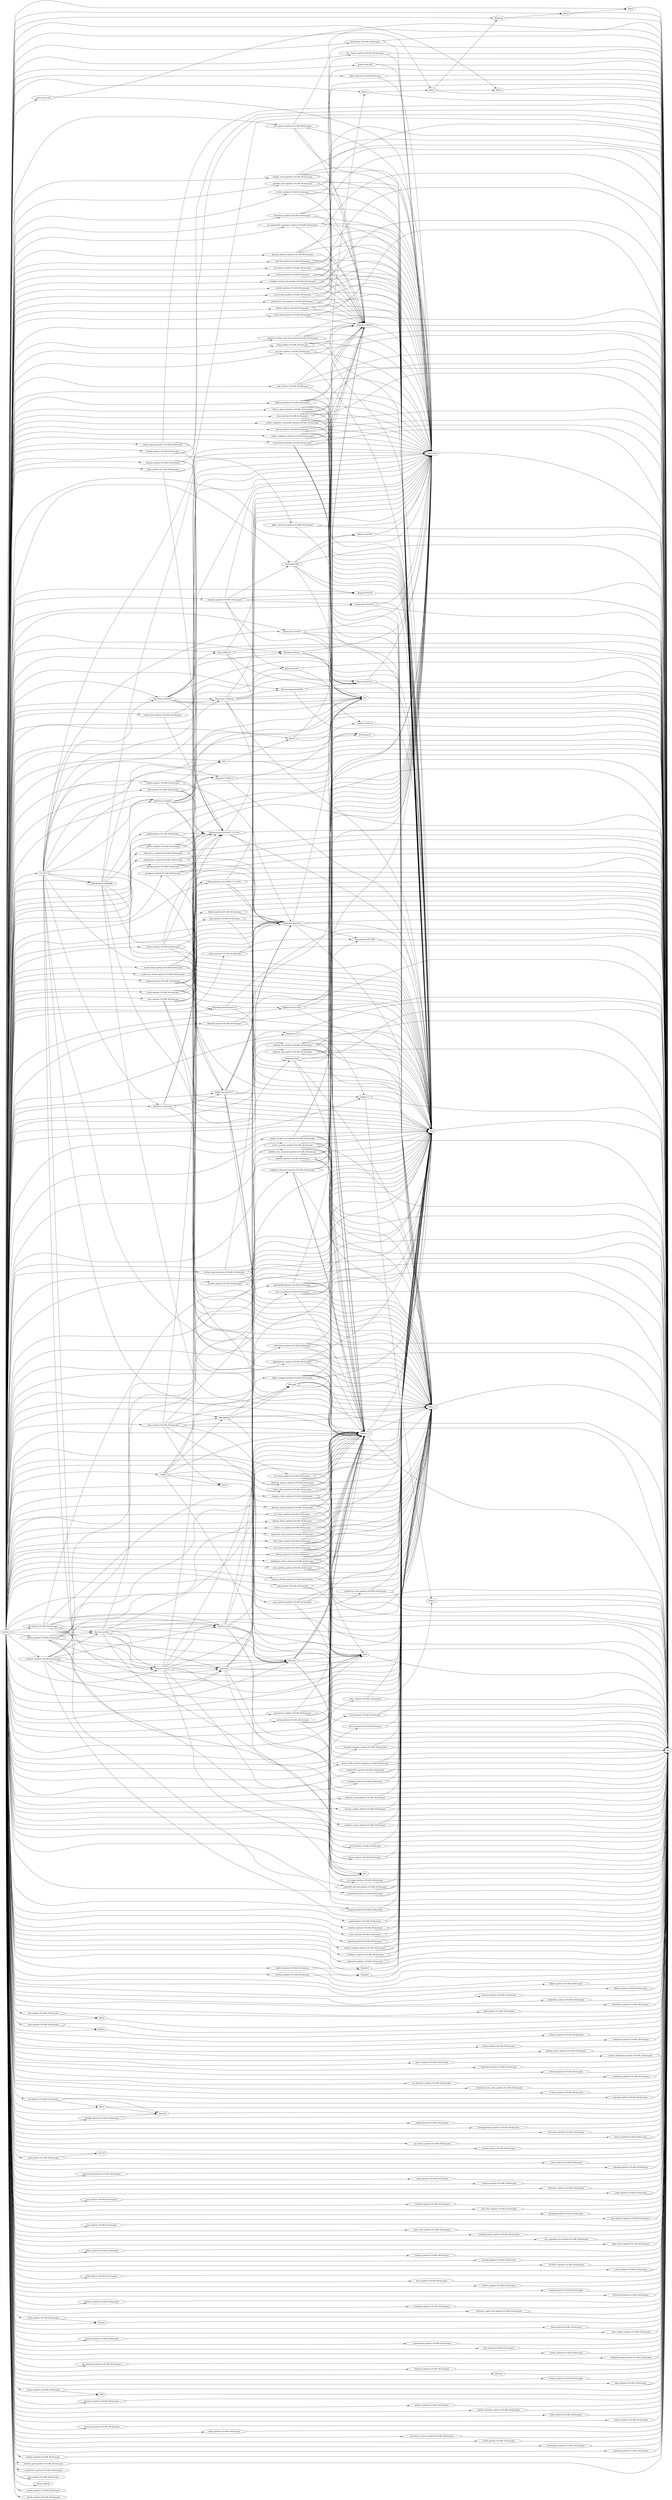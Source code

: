 digraph G {
  rankdir = LR;
"_psutil_posix.abi3" -> "libc"
"libXdmcp" -> "libbsd"
"_mupdf" -> "libpthread"
"python" -> "dtypes.cpython-310-x86_64-linux-gnu"
"_datasets_pair.cpython-310-x86_64-linux-gnu" -> "libgomp-a34b3233"
"lib.cpython-310-x86_64-linux-gnu" -> "libstdc++"
"_sgd_fast.cpython-310-x86_64-linux-gnu" -> "libgomp-a34b3233"
"libQt5Core-39545cc7" -> "libz"
"_bz2.cpython-310-x86_64-linux-gnu" -> "libc"
"_zeros.cpython-310-x86_64-linux-gnu" -> "libc"
"libarrow_python" -> "libgcc_s"
"_uarray.cpython-310-x86_64-linux-gnu" -> "libgcc_s"
"cython_special.cpython-310-x86_64-linux-gnu" -> "libc"
"libGL" -> "libc"
"python" -> "cython_special.cpython-310-x86_64-linux-gnu"
"libQt5Widgets-e69d94fb" -> "libgcc_s"
"python" -> "rcont.cpython-310-x86_64-linux-gnu"
"python" -> "_argkmin.cpython-310-x86_64-linux-gnu"
"python" -> "_argkmin_classmode.cpython-310-x86_64-linux-gnu"
"python" -> "_datasets_pair.cpython-310-x86_64-linux-gnu"
"_cd_fast.cpython-310-x86_64-linux-gnu" -> "libgomp-a34b3233"
"_dist_metrics.cpython-310-x86_64-linux-gnu" -> "libgomp-a34b3233"
"libQt5Gui-a7aedf18" -> "libpng16-7379b3c3"
"offsets.cpython-310-x86_64-linux-gnu" -> "libc"
"arrayfuncs.cpython-310-x86_64-linux-gnu" -> "libpthread"
"_direct.cpython-310-x86_64-linux-gnu" -> "libm"
"libopenblasp-r0-23e5df77.3.21.dev" -> "libm"
"python" -> "lib.cpython-310-x86_64-linux-gnu"
"lib.cpython-310-x86_64-linux-gnu" -> "libarrow_acero"
"_multiarray_umath.cpython-310-x86_64-linux-gnu" -> "libgcc_s"
"libgomp-a34b3233" -> "libpthread"
"resource.cpython-310-x86_64-linux-gnu" -> "libc"
"_specfun.cpython-310-x86_64-linux-gnu" -> "libm"
"_multiarray_tests.cpython-310-x86_64-linux-gnu" -> "libc"
"pypocketfft.cpython-310-x86_64-linux-gnu" -> "libgcc_s"
"python" -> "libXau"
"python" -> "properties.cpython-310-x86_64-linux-gnu"
"_umath_linalg.cpython-310-x86_64-linux-gnu" -> "libc"
"python" -> "_bounded_integers.cpython-310-x86_64-linux-gnu"
"_stats_pythran.cpython-310-x86_64-linux-gnu" -> "libstdc++"
"_target_encoder_fast.cpython-310-x86_64-linux-gnu" -> "libgomp-a34b3233"
"timedeltas.cpython-310-x86_64-linux-gnu" -> "libc"
"libavformat-3ff1be5b" -> "libavcodec-512f0acb"
"_vector_sentinel.cpython-310-x86_64-linux-gnu" -> "libm"
"cython_special.cpython-310-x86_64-linux-gnu" -> "libgcc_s"
"python" -> "_bspl.cpython-310-x86_64-linux-gnu"
"_argkmin.cpython-310-x86_64-linux-gnu" -> "libc"
"_sag_fast.cpython-310-x86_64-linux-gnu" -> "libc"
"_lzma.cpython-310-x86_64-linux-gnu" -> "liblzma"
"_group_columns.cpython-310-x86_64-linux-gnu" -> "libgcc_s"
"python" -> "libdl"
"cv2.abi3" -> "libpng16-7379b3c3"
"_ansari_swilk_statistics.cpython-310-x86_64-linux-gnu" -> "libc"
"nbinom_ufunc.cpython-310-x86_64-linux-gnu" -> "libstdc++"
"nbinom_ufunc.cpython-310-x86_64-linux-gnu" -> "libm"
"python" -> "_streams.cpython-310-x86_64-linux-gnu"
"python" -> "_minpack2.cpython-310-x86_64-linux-gnu"
"python" -> "arrays.cpython-310-x86_64-linux-gnu"
"python" -> "_moduleTNC.cpython-310-x86_64-linux-gnu"
"_highs_constants.cpython-310-x86_64-linux-gnu" -> "libstdc++"
"pandas_parser.cpython-310-x86_64-linux-gnu" -> "libc"
"_expected_mutual_info_fast.cpython-310-x86_64-linux-gnu" -> "libm"
"_middle_term_computer.cpython-310-x86_64-linux-gnu" -> "libstdc++"
"interpnd.cpython-310-x86_64-linux-gnu" -> "libc"
"python" -> "libxcb-80c5a837"
"_interpolative.cpython-310-x86_64-linux-gnu" -> "libm"
"libarrow_python" -> "libstdc++"
"libQt5Core-39545cc7" -> "libpthread"
"_uarray.cpython-310-x86_64-linux-gnu" -> "libstdc++"
"_distance_wrap.cpython-310-x86_64-linux-gnu" -> "libm"
"libarrow_python" -> "libm"
"_check_build.cpython-310-x86_64-linux-gnu" -> "libpthread"
"murmurhash.cpython-310-x86_64-linux-gnu" -> "libpthread"
"_weight_vector.cpython-310-x86_64-linux-gnu" -> "libm"
"cv2.abi3" -> "libavcodec-512f0acb"
"givens_elimination.cpython-310-x86_64-linux-gnu" -> "libc"
"_decomp_update.cpython-310-x86_64-linux-gnu" -> "libm"
"libQt5Widgets-e69d94fb" -> "libm"
"python" -> "_sag_fast.cpython-310-x86_64-linux-gnu"
"arrayfuncs.cpython-310-x86_64-linux-gnu" -> "libgomp-a34b3233"
"_argkmin.cpython-310-x86_64-linux-gnu" -> "libgcc_s"
"sparse.cpython-310-x86_64-linux-gnu" -> "libc"
"_arpack.cpython-310-x86_64-linux-gnu" -> "libopenblasp-r0-23e5df77.3.21.dev"
"_liblinear.cpython-310-x86_64-linux-gnu" -> "libstdc++"
"_matfuncs_expm.cpython-310-x86_64-linux-gnu" -> "libc"
"libopenblas-r0-f650aae0.3.3" -> "libgfortran-91cc3cb1"
"invgauss_ufunc.cpython-310-x86_64-linux-gnu" -> "libc"
"_distance_pybind.cpython-310-x86_64-linux-gnu" -> "libc"
"hashtable.cpython-310-x86_64-linux-gnu" -> "libc"
"_multiarray_umath.cpython-310-x86_64-linux-gnu" -> "libm"
"md.cpython-310-x86_64-linux-gnu" -> "libpthread"
"python" -> "_mvn.cpython-310-x86_64-linux-gnu"
"interval.cpython-310-x86_64-linux-gnu" -> "libc"
"libQt5Gui-a7aedf18" -> "libQt5Core-39545cc7"
"_reordering.cpython-310-x86_64-linux-gnu" -> "libc"
"levyst.cpython-310-x86_64-linux-gnu" -> "libm"
"python" -> "np_datetime.cpython-310-x86_64-linux-gnu"
"python" -> "libvpx-e947aa05"
"python" -> "_ufuncs.cpython-310-x86_64-linux-gnu"
"pypocketfft.cpython-310-x86_64-linux-gnu" -> "libm"
"libsqlite3" -> "libm"
"libmupdfcpp" -> "libc"
"_nd_image.cpython-310-x86_64-linux-gnu" -> "libm"
"skewnorm_ufunc.cpython-310-x86_64-linux-gnu" -> "libc"
"_zeros.cpython-310-x86_64-linux-gnu" -> "libm"
"libarrow_dataset" -> "libc"
"cython_special.cpython-310-x86_64-linux-gnu" -> "libm"
"_pocketfft_internal.cpython-310-x86_64-linux-gnu" -> "libm"
"libssl-28bef1ac" -> "libdl"
"python" -> "_cythonized_array_utils.cpython-310-x86_64-linux-gnu"
"python" -> "_qhull.cpython-310-x86_64-linux-gnu"
"cython_lapack.cpython-310-x86_64-linux-gnu" -> "libc"
"python" -> "_loss.cpython-310-x86_64-linux-gnu"
"python" -> "libavutil-a0a0531e"
"_ni_label.cpython-310-x86_64-linux-gnu" -> "libc"
"_csr_polynomial_expansion.cpython-310-x86_64-linux-gnu" -> "libpthread"
"python" -> "_libsvm_sparse.cpython-310-x86_64-linux-gnu"
"libopenblas64_p-r0-0cf96a72.3.23.dev" -> "libc"
"_lbfgsb.cpython-310-x86_64-linux-gnu" -> "libopenblasp-r0-23e5df77.3.21.dev"
"python" -> "md.cpython-310-x86_64-linux-gnu"
"libopenjp2-05423b53" -> "libpthread"
"_compute.cpython-310-x86_64-linux-gnu" -> "libstdc++"
"_bspl.cpython-310-x86_64-linux-gnu" -> "libc"
"murmurhash.cpython-310-x86_64-linux-gnu" -> "libgomp-a34b3233"
"cv2.abi3" -> "libQt5Core-39545cc7"
"libarrow_acero" -> "libdl"
"parsing.cpython-310-x86_64-linux-gnu" -> "libc"
"python" -> "libglib-2.0"
"python" -> "_bz2.cpython-310-x86_64-linux-gnu"
"libavutil-a0a0531e" -> "libc"
"_ufuncs.cpython-310-x86_64-linux-gnu" -> "libopenblasp-r0-23e5df77.3.21.dev"
"python" -> "libcrypto"
"_odepack.cpython-310-x86_64-linux-gnu" -> "libopenblasp-r0-23e5df77.3.21.dev"
"md__mypyc.cpython-310-x86_64-linux-gnu" -> "libc"
"python" -> "libopenjp2-05423b53"
"_vector_sentinel.cpython-310-x86_64-linux-gnu" -> "libpthread"
"_pcg64.cpython-310-x86_64-linux-gnu" -> "libc"
"messagestream.cpython-310-x86_64-linux-gnu" -> "libc"
"python" -> "conversion.cpython-310-x86_64-linux-gnu"
"libarrow_dataset" -> "libgcc_s"
"python" -> "sparse.cpython-310-x86_64-linux-gnu"
"python" -> "_uarray.cpython-310-x86_64-linux-gnu"
"python" -> "_hausdorff.cpython-310-x86_64-linux-gnu"
"lib.cpython-310-x86_64-linux-gnu" -> "libparquet"
"_minpack.cpython-310-x86_64-linux-gnu" -> "libc"
"_argkmin.cpython-310-x86_64-linux-gnu" -> "libm"
"_libsvm_sparse.cpython-310-x86_64-linux-gnu" -> "libgcc_s"
"_compute.cpython-310-x86_64-linux-gnu" -> "libarrow_acero"
"python" -> "mmap.cpython-310-x86_64-linux-gnu"
"python" -> "libmupdfcpp"
"python" -> "_rgi_cython.cpython-310-x86_64-linux-gnu"
"python" -> "_ssl.cpython-310-x86_64-linux-gnu"
"python" -> "_psutil_linux.abi3"
"libopenblasp-r0-23e5df77.3.21.dev" -> "libgfortran-040039e1"
"_ansari_swilk_statistics.cpython-310-x86_64-linux-gnu" -> "libm"
"period.cpython-310-x86_64-linux-gnu" -> "libc"
"libavformat-3ff1be5b" -> "libpthread"
"libX11" -> "libc"
"python" -> "cv2.abi3"
"libuuid" -> "libc"
"_ufuncs_cxx.cpython-310-x86_64-linux-gnu" -> "libgcc_s"
"libpng16-7379b3c3" -> "libc"
"interpnd.cpython-310-x86_64-linux-gnu" -> "libm"
"_tools.cpython-310-x86_64-linux-gnu" -> "libc"
"aggregations.cpython-310-x86_64-linux-gnu" -> "libc"
"_loss.cpython-310-x86_64-linux-gnu" -> "libc"
"python" -> "indexing.cpython-310-x86_64-linux-gnu"
"_base.cpython-310-x86_64-linux-gnu" -> "libstdc++"
"_weight_vector.cpython-310-x86_64-linux-gnu" -> "libpthread"
"libparquet" -> "libgcc_s"
"libswscale-2c3c8be7" -> "libpthread"
"libQt5Widgets-e69d94fb" -> "libpthread"
"libarrow_dataset" -> "libarrow"
"python" -> "_ansari_swilk_statistics.cpython-310-x86_64-linux-gnu"
"libgcc_s" -> "libc"
"python" -> "libquadmath-96973f99"
"_fitpack.cpython-310-x86_64-linux-gnu" -> "libgfortran-040039e1"
"_matfuncs_expm.cpython-310-x86_64-linux-gnu" -> "libm"
"python" -> "tzconversion.cpython-310-x86_64-linux-gnu"
"python" -> "libXau-154567c4"
"python" -> "_cobyla.cpython-310-x86_64-linux-gnu"
"cv2.abi3" -> "libpthread"
"libXau-154567c4" -> "libc"
"ncx2_ufunc.cpython-310-x86_64-linux-gnu" -> "libstdc++"
"_ckdtree.cpython-310-x86_64-linux-gnu" -> "libc"
"python" -> "libswresample-2ec4394e"
"libstdc++" -> "libgcc_s"
"_rbfinterp_pythran.cpython-310-x86_64-linux-gnu" -> "libgcc_s"
"python" -> "libQt5Gui-a7aedf18"
"_datasets_pair.cpython-310-x86_64-linux-gnu" -> "libstdc++"
"_vector_sentinel.cpython-310-x86_64-linux-gnu" -> "libgomp-a34b3233"
"pypocketfft.cpython-310-x86_64-linux-gnu" -> "libpthread"
"_psutil_posix.abi3" -> "libpthread"
"binom_ufunc.cpython-310-x86_64-linux-gnu" -> "libstdc++"
"liblzma-13fa198c" -> "libc"
"aggregations.cpython-310-x86_64-linux-gnu" -> "libgcc_s"
"_quadpack.cpython-310-x86_64-linux-gnu" -> "libm"
"python" -> "_comb.cpython-310-x86_64-linux-gnu"
"python" -> "_ppoly.cpython-310-x86_64-linux-gnu"
"arrays.cpython-310-x86_64-linux-gnu" -> "libc"
"libarrow_dataset" -> "libm"
"_svmlight_format_fast.cpython-310-x86_64-linux-gnu" -> "libc"
"_libsvm_sparse.cpython-310-x86_64-linux-gnu" -> "libstdc++"
"python" -> "_contextvars.cpython-310-x86_64-linux-gnu"
"libswresample-2ec4394e" -> "libc"
"_libsvm_sparse.cpython-310-x86_64-linux-gnu" -> "libm"
"python" -> "_common.cpython-310-x86_64-linux-gnu"
"libavformat-3ff1be5b" -> "libcrypto-0c9efecc"
"libarrow_python" -> "libparquet"
"python" -> "hashtable.cpython-310-x86_64-linux-gnu"
"python" -> "libarrow_dataset"
"cv2.abi3" -> "libswscale-2c3c8be7"
"_mupdf" -> "libutil"
"python" -> "md__mypyc.cpython-310-x86_64-linux-gnu"
"python" -> "libX11"
"libopenblas64_p-r0-0cf96a72.3.23.dev" -> "libm"
"python" -> "libavformat-3ff1be5b"
"python" -> "libc"
"nct_ufunc.cpython-310-x86_64-linux-gnu" -> "libc"
"_ufuncs_cxx.cpython-310-x86_64-linux-gnu" -> "libm"
"python" -> "_json.cpython-310-x86_64-linux-gnu"
"libQt5Test-c38a5234" -> "libc"
"_vode.cpython-310-x86_64-linux-gnu" -> "libopenblasp-r0-23e5df77.3.21.dev"
"_ckdtree.cpython-310-x86_64-linux-gnu" -> "libgcc_s"
"_radius_neighbors_classmode.cpython-310-x86_64-linux-gnu" -> "libc"
"_highs_wrapper.cpython-310-x86_64-linux-gnu" -> "libc"
"_weight_vector.cpython-310-x86_64-linux-gnu" -> "libgomp-a34b3233"
"_flinalg.cpython-310-x86_64-linux-gnu" -> "libopenblasp-r0-23e5df77.3.21.dev"
"libcrypto" -> "libc"
"timezones.cpython-310-x86_64-linux-gnu" -> "libc"
"python" -> "_slsqp.cpython-310-x86_64-linux-gnu"
"libparquet" -> "libstdc++"
"libparquet" -> "libm"
"python" -> "json.cpython-310-x86_64-linux-gnu"
"_minpack.cpython-310-x86_64-linux-gnu" -> "libm"
"_minpack2.cpython-310-x86_64-linux-gnu" -> "libc"
"_argkmin.cpython-310-x86_64-linux-gnu" -> "libpthread"
"libvpx-e947aa05" -> "libc"
"_odepack.cpython-310-x86_64-linux-gnu" -> "libgfortran-040039e1"
"python" -> "libssl-28bef1ac"
"python" -> "_zoneinfo.cpython-310-x86_64-linux-gnu"
"python" -> "_mio_utils.cpython-310-x86_64-linux-gnu"
"_mupdf" -> "libstdc++"
"_sag_fast.cpython-310-x86_64-linux-gnu" -> "libpthread"
"groupby.cpython-310-x86_64-linux-gnu" -> "libc"
"_imaging.cpython-310-x86_64-linux-gnu" -> "libz"
"libtiff-4da6744b" -> "libz"
"libglib-2.0" -> "libpcre"
"python" -> "_flinalg.cpython-310-x86_64-linux-gnu"
"libtiff-4da6744b" -> "libjpeg-f391b078"
"libstdc++" -> "libm"
"_rbfinterp_pythran.cpython-310-x86_64-linux-gnu" -> "libm"
"libavcodec-512f0acb" -> "libvpx-e947aa05"
"nct_ufunc.cpython-310-x86_64-linux-gnu" -> "libgcc_s"
"_lsoda.cpython-310-x86_64-linux-gnu" -> "libc"
"_lsap.cpython-310-x86_64-linux-gnu" -> "libc"
"python" -> "ops_dispatch.cpython-310-x86_64-linux-gnu"
"libbz2" -> "libc"
"libQt5Test-c38a5234" -> "libgcc_s"
"_radius_neighbors_classmode.cpython-310-x86_64-linux-gnu" -> "libgcc_s"
"python" -> "libarrow_python"
"_highs_wrapper.cpython-310-x86_64-linux-gnu" -> "libgcc_s"
"_compute.cpython-310-x86_64-linux-gnu" -> "libparquet"
"libGLdispatch" -> "libc"
"python" -> "ops.cpython-310-x86_64-linux-gnu"
"aggregations.cpython-310-x86_64-linux-gnu" -> "libm"
"libbsd" -> "libc"
"hypergeom_ufunc.cpython-310-x86_64-linux-gnu" -> "libc"
"python" -> "_random.cpython-310-x86_64-linux-gnu"
"python" -> "_mio5_utils.cpython-310-x86_64-linux-gnu"
"python" -> "_rotation.cpython-310-x86_64-linux-gnu"
"libavcodec-512f0acb" -> "libavutil-a0a0531e"
"libparquet" -> "librt"
"_multibytecodec.cpython-310-x86_64-linux-gnu" -> "libc"
"libssl-28bef1ac" -> "libc"
"_heap.cpython-310-x86_64-linux-gnu" -> "libm"
"_isfinite.cpython-310-x86_64-linux-gnu" -> "libc"
"ncf_ufunc.cpython-310-x86_64-linux-gnu" -> "libc"
"python" -> "libpng16-7379b3c3"
"python" -> "libopenblas-r0-f650aae0.3.3"
"_stats.cpython-310-x86_64-linux-gnu" -> "libc"
"python" -> "_min_spanning_tree.cpython-310-x86_64-linux-gnu"
"python" -> "_bglu_dense.cpython-310-x86_64-linux-gnu"
"python" -> "_philox.cpython-310-x86_64-linux-gnu"
"reshape.cpython-310-x86_64-linux-gnu" -> "libc"
"_ckdtree.cpython-310-x86_64-linux-gnu" -> "libm"
"python" -> "libarrow"
"_lsoda.cpython-310-x86_64-linux-gnu" -> "libgcc_s"
"libarrow_acero" -> "libc"
"_argkmin.cpython-310-x86_64-linux-gnu" -> "libgomp-a34b3233"
"libjpeg-f391b078" -> "libc"
"libz" -> "libc"
"python" -> "missing.cpython-310-x86_64-linux-gnu"
"_hdfsio.cpython-310-x86_64-linux-gnu" -> "libgcc_s"
"python" -> "_ckdtree.cpython-310-x86_64-linux-gnu"
"python" -> "libavcodec-512f0acb"
"libQt5Gui-a7aedf18" -> "libc"
"libdl" -> "libc"
"libarrow_dataset" -> "libpthread"
"libswresample-2ec4394e" -> "libm"
"_extra.cpython-310-x86_64-linux-gnu" -> "libmupdfcpp"
"_qhull.cpython-310-x86_64-linux-gnu" -> "libm"
"python" -> "_mt19937.cpython-310-x86_64-linux-gnu"
"hypergeom_ufunc.cpython-310-x86_64-linux-gnu" -> "libgcc_s"
"cv2.abi3" -> "libQt5Gui-a7aedf18"
"libopenblas-r0-f650aae0.3.3" -> "libc"
"libXau" -> "libc"
"libxcb" -> "libXdmcp"
"_dop.cpython-310-x86_64-linux-gnu" -> "libgfortran-040039e1"
"libgthread-2.0" -> "libglib-2.0"
"python" -> "interpnd.cpython-310-x86_64-linux-gnu"
"libQt5Core-39545cc7" -> "libstdc++"
"_bounded_integers.cpython-310-x86_64-linux-gnu" -> "libc"
"ncf_ufunc.cpython-310-x86_64-linux-gnu" -> "libgcc_s"
"murmurhash.cpython-310-x86_64-linux-gnu" -> "libstdc++"
"python" -> "ncf_ufunc.cpython-310-x86_64-linux-gnu"
"_check_build.cpython-310-x86_64-linux-gnu" -> "libm"
"_crypt.cpython-310-x86_64-linux-gnu" -> "libc"
"python" -> "_psutil_posix.abi3"
"libopenblas64_p-r0-0cf96a72.3.23.dev" -> "libpthread"
"nct_ufunc.cpython-310-x86_64-linux-gnu" -> "libm"
"_zoneinfo.cpython-310-x86_64-linux-gnu" -> "libc"
"_streams.cpython-310-x86_64-linux-gnu" -> "libc"
"_sobol.cpython-310-x86_64-linux-gnu" -> "libc"
"python" -> "ncx2_ufunc.cpython-310-x86_64-linux-gnu"
"libQt5Test-c38a5234" -> "libm"
"beta_ufunc.cpython-310-x86_64-linux-gnu" -> "libgcc_s"
"_highs_wrapper.cpython-310-x86_64-linux-gnu" -> "libm"
"libavformat-3ff1be5b" -> "libssl-28bef1ac"
"_quadpack.cpython-310-x86_64-linux-gnu" -> "libgfortran-040039e1"
"python" -> "tslib.cpython-310-x86_64-linux-gnu"
"_multiarray_umath.cpython-310-x86_64-linux-gnu" -> "libopenblas64_p-r0-0cf96a72.3.23.dev"
"_libsvm.cpython-310-x86_64-linux-gnu" -> "libgcc_s"
"python" -> "libmd"
"_flapack.cpython-310-x86_64-linux-gnu" -> "libopenblasp-r0-23e5df77.3.21.dev"
"libQt5Gui-a7aedf18" -> "libgcc_s"
"base.cpython-310-x86_64-linux-gnu" -> "libc"
"_mio5_utils.cpython-310-x86_64-linux-gnu" -> "libc"
"libQt5Widgets-e69d94fb" -> "libGL"
"libxcb" -> "libXau"
"python" -> "libXdmcp"
"libavcodec-512f0acb" -> "libswresample-2ec4394e"
"python" -> "_decimal.cpython-310-x86_64-linux-gnu"
"lib.cpython-310-x86_64-linux-gnu" -> "libarrow_python"
"python" -> "_specfun.cpython-310-x86_64-linux-gnu"
"libgfortran-91cc3cb1" -> "libquadmath-96973f99"
"python" -> "libQt5Core-39545cc7"
"python" -> "period.cpython-310-x86_64-linux-gnu"
"python" -> "_radius_neighbors.cpython-310-x86_64-linux-gnu"
"_lsoda.cpython-310-x86_64-linux-gnu" -> "libm"
"writers.cpython-310-x86_64-linux-gnu" -> "libc"
"_csr_polynomial_expansion.cpython-310-x86_64-linux-gnu" -> "libm"
"libQt5Test-c38a5234" -> "libQt5Core-39545cc7"
"_libsvm_sparse.cpython-310-x86_64-linux-gnu" -> "libgomp-a34b3233"
"libtiff-4da6744b" -> "liblzma-13fa198c"
"_hdfsio.cpython-310-x86_64-linux-gnu" -> "libstdc++"
"tzconversion.cpython-310-x86_64-linux-gnu" -> "libc"
"_hdfsio.cpython-310-x86_64-linux-gnu" -> "libm"
"libarrow_acero" -> "libarrow"
"_extra.cpython-310-x86_64-linux-gnu" -> "libmupdf"
"hypergeom_ufunc.cpython-310-x86_64-linux-gnu" -> "libm"
"hashing.cpython-310-x86_64-linux-gnu" -> "libc"
"vectorized.cpython-310-x86_64-linux-gnu" -> "libc"
"libopenjp2-05423b53" -> "libm"
"_middle_term_computer.cpython-310-x86_64-linux-gnu" -> "libc"
"cv2.abi3" -> "libgcc_s"
"_arpack.cpython-310-x86_64-linux-gnu" -> "libc"
"_extra.cpython-310-x86_64-linux-gnu" -> "libc"
"python" -> "_stats.cpython-310-x86_64-linux-gnu"
"_heap.cpython-310-x86_64-linux-gnu" -> "libpthread"
"_isfinite.cpython-310-x86_64-linux-gnu" -> "libm"
"python" -> "indexers.cpython-310-x86_64-linux-gnu"
"_distance_pybind.cpython-310-x86_64-linux-gnu" -> "libgcc_s"
"ncf_ufunc.cpython-310-x86_64-linux-gnu" -> "libm"
"_random.cpython-310-x86_64-linux-gnu" -> "libc"
"libavcodec-512f0acb" -> "libc"
"libbsd" -> "libmd"
"ccalendar.cpython-310-x86_64-linux-gnu" -> "libc"
"_stats.cpython-310-x86_64-linux-gnu" -> "libm"
"beta_ufunc.cpython-310-x86_64-linux-gnu" -> "libstdc++"
"python" -> "libmpdec"
"_mupdf" -> "libdl"
"_vector_sentinel.cpython-310-x86_64-linux-gnu" -> "libstdc++"
"beta_ufunc.cpython-310-x86_64-linux-gnu" -> "libm"
"python" -> "_csr_polynomial_expansion.cpython-310-x86_64-linux-gnu"
"python" -> "_group_columns.cpython-310-x86_64-linux-gnu"
"dtypes.cpython-310-x86_64-linux-gnu" -> "libc"
"libX11" -> "libxcb"
"_libsvm.cpython-310-x86_64-linux-gnu" -> "libm"
"python" -> "_matfuncs_sqrtm_triu.cpython-310-x86_64-linux-gnu"
"python" -> "_flow.cpython-310-x86_64-linux-gnu"
"mtrand.cpython-310-x86_64-linux-gnu" -> "libm"
"_ssl.cpython-310-x86_64-linux-gnu" -> "libssl"
"liblzma-13fa198c" -> "libpthread"
"libavformat-3ff1be5b" -> "libm"
"cv2.abi3" -> "libopenblas-r0-f650aae0.3.3"
"libQt5Gui-a7aedf18" -> "libm"
"_svmlight_format_fast.cpython-310-x86_64-linux-gnu" -> "libpthread"
"libgthread-2.0" -> "libc"
"libarrow" -> "libc"
"_cobyla.cpython-310-x86_64-linux-gnu" -> "libgfortran-040039e1"
"_pava_pybind.cpython-310-x86_64-linux-gnu" -> "libc"
"libopenblas-r0-f650aae0.3.3" -> "libm"
"_biasedurn.cpython-310-x86_64-linux-gnu" -> "libc"
"_extra.cpython-310-x86_64-linux-gnu" -> "libgcc_s"
"_lbfgsb.cpython-310-x86_64-linux-gnu" -> "libc"
"dfitpack.cpython-310-x86_64-linux-gnu" -> "libc"
"python" -> "_solve_toeplitz.cpython-310-x86_64-linux-gnu"
"cv2.abi3" -> "libQt5Test-c38a5234"
"_bounded_integers.cpython-310-x86_64-linux-gnu" -> "libm"
"_multiarray_tests.cpython-310-x86_64-linux-gnu" -> "libgcc_s"
"python" -> "libpthread"
"_umath_linalg.cpython-310-x86_64-linux-gnu" -> "libgcc_s"
"_pairwise_fast.cpython-310-x86_64-linux-gnu" -> "libc"
"_ufuncs.cpython-310-x86_64-linux-gnu" -> "libc"
"libQt5Widgets-e69d94fb" -> "libstdc++"
"_odepack.cpython-310-x86_64-linux-gnu" -> "libc"
"libswscale-2c3c8be7" -> "libm"
"libQt5Test-c38a5234" -> "libpthread"
"_radius_neighbors_classmode.cpython-310-x86_64-linux-gnu" -> "libpthread"
"_highs_wrapper.cpython-310-x86_64-linux-gnu" -> "libpthread"
"python" -> "_zeros.cpython-310-x86_64-linux-gnu"
"unuran_wrapper.cpython-310-x86_64-linux-gnu" -> "libc"
"_heap.cpython-310-x86_64-linux-gnu" -> "libgomp-a34b3233"
"_asyncio.cpython-310-x86_64-linux-gnu" -> "libc"
"np_datetime.cpython-310-x86_64-linux-gnu" -> "libc"
"cv2.abi3" -> "libstdc++"
"libgfortran-040039e1" -> "libquadmath-96973f99"
"cv2.abi3" -> "libm"
"libavformat-3ff1be5b" -> "libz"
"_lzma.cpython-310-x86_64-linux-gnu" -> "libc"
"libmpdec" -> "libc"
"_distance_pybind.cpython-310-x86_64-linux-gnu" -> "libstdc++"
"libarrow_python" -> "libarrow_acero"
"libmupdfcpp" -> "libmupdf"
"pypocketfft.cpython-310-x86_64-linux-gnu" -> "libstdc++"
"_distance_pybind.cpython-310-x86_64-linux-gnu" -> "libm"
"python" -> "libswscale-2c3c8be7"
"ops.cpython-310-x86_64-linux-gnu" -> "libc"
"_csparsetools.cpython-310-x86_64-linux-gnu" -> "libc"
"join.cpython-310-x86_64-linux-gnu" -> "libc"
"_flow.cpython-310-x86_64-linux-gnu" -> "libc"
"python" -> "_expected_mutual_info_fast.cpython-310-x86_64-linux-gnu"
"libQt5Core-39545cc7" -> "libdl"
"python" -> "_stats_pythran.cpython-310-x86_64-linux-gnu"
"python" -> "_ccallback_c.cpython-310-x86_64-linux-gnu"
"_group_columns.cpython-310-x86_64-linux-gnu" -> "libstdc++"
"libm" -> "libc"
"python" -> "nbinom_ufunc.cpython-310-x86_64-linux-gnu"
"testing.cpython-310-x86_64-linux-gnu" -> "libc"
"python" -> "_imaging.cpython-310-x86_64-linux-gnu"
"_multiprocessing.cpython-310-x86_64-linux-gnu" -> "libc"
"python" -> "_sorting.cpython-310-x86_64-linux-gnu"
"libglib-2.0" -> "libc"
"python" -> "_ellip_harm_2.cpython-310-x86_64-linux-gnu"
"cv2.abi3" -> "libz"
"invgauss_ufunc.cpython-310-x86_64-linux-gnu" -> "libgcc_s"
"_check_build.cpython-310-x86_64-linux-gnu" -> "libgomp-a34b3233"
"cv2.abi3" -> "librt"
"libgfortran-040039e1" -> "libc"
"_compute.cpython-310-x86_64-linux-gnu" -> "libarrow_python"
"python" -> "libcrypto-0c9efecc"
"_extra.cpython-310-x86_64-linux-gnu" -> "libm"
"_arpack.cpython-310-x86_64-linux-gnu" -> "libm"
"_cython_blas.cpython-310-x86_64-linux-gnu" -> "libc"
"libssl-28bef1ac" -> "libpthread"
"_radius_neighbors.cpython-310-x86_64-linux-gnu" -> "libc"
"_isfinite.cpython-310-x86_64-linux-gnu" -> "libpthread"
"libssl" -> "libcrypto"
"_comb.cpython-310-x86_64-linux-gnu" -> "libc"
"_radius_neighbors_classmode.cpython-310-x86_64-linux-gnu" -> "libgomp-a34b3233"
"_multiarray_tests.cpython-310-x86_64-linux-gnu" -> "libm"
"libcrypto-0c9efecc" -> "libc"
"python" -> "_fitpack.cpython-310-x86_64-linux-gnu"
"_random.cpython-310-x86_64-linux-gnu" -> "libm"
"_umath_linalg.cpython-310-x86_64-linux-gnu" -> "libm"
"libmupdfcpp" -> "libgcc_s"
"_sparsetools.cpython-310-x86_64-linux-gnu" -> "libc"
"skewnorm_ufunc.cpython-310-x86_64-linux-gnu" -> "libgcc_s"
"python" -> "_base.cpython-310-x86_64-linux-gnu"
"_argkmin.cpython-310-x86_64-linux-gnu" -> "libstdc++"
"bit_generator.cpython-310-x86_64-linux-gnu" -> "libc"
"_sag_fast.cpython-310-x86_64-linux-gnu" -> "libm"
"_decimal.cpython-310-x86_64-linux-gnu" -> "libc"
"libmupdf" -> "libc"
"python" -> "_odepack.cpython-310-x86_64-linux-gnu"
"libarrow_acero" -> "libpthread"
"_libsvm.cpython-310-x86_64-linux-gnu" -> "libpthread"
"_rotation.cpython-310-x86_64-linux-gnu" -> "libc"
"ncx2_ufunc.cpython-310-x86_64-linux-gnu" -> "libc"
"python" -> "hashing.cpython-310-x86_64-linux-gnu"
"_hashing_fast.cpython-310-x86_64-linux-gnu" -> "libc"
"libQt5Gui-a7aedf18" -> "libpthread"
"_ctypes.cpython-310-x86_64-linux-gnu" -> "libc"
"_hdfsio.cpython-310-x86_64-linux-gnu" -> "libparquet"
"_specfun.cpython-310-x86_64-linux-gnu" -> "libgfortran-040039e1"
"_matfuncs_sqrtm_triu.cpython-310-x86_64-linux-gnu" -> "libc"
"python" -> "_middle_term_computer.cpython-310-x86_64-linux-gnu"
"dfitpack.cpython-310-x86_64-linux-gnu" -> "libm"
"_radius_neighbors.cpython-310-x86_64-linux-gnu" -> "libgcc_s"
"sparsefuncs_fast.cpython-310-x86_64-linux-gnu" -> "libc"
"strptime.cpython-310-x86_64-linux-gnu" -> "libc"
"_csr_polynomial_expansion.cpython-310-x86_64-linux-gnu" -> "libgomp-a34b3233"
"libexpat" -> "libc"
"_vode.cpython-310-x86_64-linux-gnu" -> "libc"
"python" -> "termios.cpython-310-x86_64-linux-gnu"
"_pairwise_fast.cpython-310-x86_64-linux-gnu" -> "libm"
"_flinalg.cpython-310-x86_64-linux-gnu" -> "libc"
"_sparsetools.cpython-310-x86_64-linux-gnu" -> "libgcc_s"
"_sorting.cpython-310-x86_64-linux-gnu" -> "libc"
"_imaging.cpython-310-x86_64-linux-gnu" -> "libtiff-4da6744b"
"python" -> "arrayfuncs.cpython-310-x86_64-linux-gnu"
"libmd" -> "libc"
"_psutil_linux.abi3" -> "libc"
"libmupdf" -> "libgcc_s"
"python" -> "binom_ufunc.cpython-310-x86_64-linux-gnu"
"libGLX" -> "libGLdispatch"
"libxcb" -> "libc"
"_isfinite.cpython-310-x86_64-linux-gnu" -> "libgomp-a34b3233"
"libQt5Core-39545cc7" -> "libglib-2.0"
"libssl-28bef1ac" -> "libcrypto-0c9efecc"
"_argkmin_classmode.cpython-310-x86_64-linux-gnu" -> "libc"
"python" -> "unuran_wrapper.cpython-310-x86_64-linux-gnu"
"invgauss_ufunc.cpython-310-x86_64-linux-gnu" -> "libm"
"python" -> "_fblas.cpython-310-x86_64-linux-gnu"
"_hashing_fast.cpython-310-x86_64-linux-gnu" -> "libgcc_s"
"python" -> "_pcg64.cpython-310-x86_64-linux-gnu"
"libmpdec" -> "libm"
"_target_encoder_fast.cpython-310-x86_64-linux-gnu" -> "libc"
"properties.cpython-310-x86_64-linux-gnu" -> "libc"
"algos.cpython-310-x86_64-linux-gnu" -> "libc"
"_interpolative.cpython-310-x86_64-linux-gnu" -> "libgfortran-040039e1"
"termios.cpython-310-x86_64-linux-gnu" -> "libc"
"libmupdfcpp" -> "libm"
"python" -> "libgthread-2.0"
"skewnorm_ufunc.cpython-310-x86_64-linux-gnu" -> "libstdc++"
"_libsvm.cpython-310-x86_64-linux-gnu" -> "libgomp-a34b3233"
"python" -> "_highs_wrapper.cpython-310-x86_64-linux-gnu"
"libarrow_dataset" -> "libstdc++"
"skewnorm_ufunc.cpython-310-x86_64-linux-gnu" -> "libm"
"python" -> "_highs_constants.cpython-310-x86_64-linux-gnu"
"python" -> "reshape.cpython-310-x86_64-linux-gnu"
"python" -> "bit_generator.cpython-310-x86_64-linux-gnu"
"_mvn.cpython-310-x86_64-linux-gnu" -> "libc"
"python" -> "libmupdf"
"_quadpack.cpython-310-x86_64-linux-gnu" -> "libopenblasp-r0-23e5df77.3.21.dev"
"_bglu_dense.cpython-310-x86_64-linux-gnu" -> "libc"
"libssl" -> "libc"
"python" -> "_lbfgsb.cpython-310-x86_64-linux-gnu"
"_argkmin_classmode.cpython-310-x86_64-linux-gnu" -> "libgcc_s"
"_ufuncs_cxx.cpython-310-x86_64-linux-gnu" -> "libstdc++"
"_middle_term_computer.cpython-310-x86_64-linux-gnu" -> "libpthread"
"python" -> "_sqlite3.cpython-310-x86_64-linux-gnu"
"python" -> "libbsd"
"_cython_blas.cpython-310-x86_64-linux-gnu" -> "libm"
"_uuid.cpython-310-x86_64-linux-gnu" -> "libc"
"_extra.cpython-310-x86_64-linux-gnu" -> "libpthread"
"_radius_neighbors.cpython-310-x86_64-linux-gnu" -> "libm"
"arrayfuncs.cpython-310-x86_64-linux-gnu" -> "libc"
"libavutil-a0a0531e" -> "libm"
"_ssl.cpython-310-x86_64-linux-gnu" -> "libcrypto"
"python" -> "_decomp_update.cpython-310-x86_64-linux-gnu"
"_ellip_harm_2.cpython-310-x86_64-linux-gnu" -> "libopenblasp-r0-23e5df77.3.21.dev"
"_random.cpython-310-x86_64-linux-gnu" -> "libpthread"
"libavcodec-512f0acb" -> "libpthread"
"cython_special.cpython-310-x86_64-linux-gnu" -> "libgfortran-040039e1"
"_common.cpython-310-x86_64-linux-gnu" -> "libc"
"_openmp_helpers.cpython-310-x86_64-linux-gnu" -> "libc"
"python" -> "interval.cpython-310-x86_64-linux-gnu"
"libarrow_dataset" -> "librt"
"libpthread" -> "libc"
"libmupdf" -> "libm"
"python" -> "strptime.cpython-310-x86_64-linux-gnu"
"python" -> "pypocketfft.cpython-310-x86_64-linux-gnu"
"_rotation.cpython-310-x86_64-linux-gnu" -> "libm"
"liblzma" -> "libc"
"_seq_dataset.cpython-310-x86_64-linux-gnu" -> "libc"
"python" -> "internals.cpython-310-x86_64-linux-gnu"
"python" -> "_rbfinterp_pythran.cpython-310-x86_64-linux-gnu"
"_hashing_fast.cpython-310-x86_64-linux-gnu" -> "libm"
"python" -> "_target_encoder_fast.cpython-310-x86_64-linux-gnu"
"_rbfinterp_pythran.cpython-310-x86_64-linux-gnu" -> "libstdc++"
"python" -> "_minpack.cpython-310-x86_64-linux-gnu"
"_imaging.cpython-310-x86_64-linux-gnu" -> "libjpeg-f391b078"
"python" -> "libgcc_s"
"python" -> "_csparsetools.cpython-310-x86_64-linux-gnu"
"python" -> "beta_ufunc.cpython-310-x86_64-linux-gnu"
"libarrow" -> "libpthread"
"libpng16-7379b3c3" -> "libm"
"aggregations.cpython-310-x86_64-linux-gnu" -> "libstdc++"
"sparsefuncs_fast.cpython-310-x86_64-linux-gnu" -> "libm"
"_loss.cpython-310-x86_64-linux-gnu" -> "libm"
"python" -> "_lsoda.cpython-310-x86_64-linux-gnu"
"python" -> "libQt5Widgets-e69d94fb"
"_mio_utils.cpython-310-x86_64-linux-gnu" -> "libc"
"_pairwise_fast.cpython-310-x86_64-linux-gnu" -> "libpthread"
"_sorting.cpython-310-x86_64-linux-gnu" -> "libm"
"conversion.cpython-310-x86_64-linux-gnu" -> "libc"
"libswscale-2c3c8be7" -> "libavutil-a0a0531e"
"_crypt.cpython-310-x86_64-linux-gnu" -> "libcrypt"
"python" -> "testing.cpython-310-x86_64-linux-gnu"
"libvpx-e947aa05" -> "libgcc_s"
"_superlu.cpython-310-x86_64-linux-gnu" -> "libopenblasp-r0-23e5df77.3.21.dev"
"_flapack.cpython-310-x86_64-linux-gnu" -> "libc"
"parsers.cpython-310-x86_64-linux-gnu" -> "libc"
"_argkmin_classmode.cpython-310-x86_64-linux-gnu" -> "libm"
"_trlib.cpython-310-x86_64-linux-gnu" -> "libopenblasp-r0-23e5df77.3.21.dev"
"python" -> "algos.cpython-310-x86_64-linux-gnu"
"_hausdorff.cpython-310-x86_64-linux-gnu" -> "libc"
"_random.cpython-310-x86_64-linux-gnu" -> "libgomp-a34b3233"
"_qmc_cy.cpython-310-x86_64-linux-gnu" -> "libc"
"_ckdtree.cpython-310-x86_64-linux-gnu" -> "libstdc++"
"python" -> "libutil"
"tslib.cpython-310-x86_64-linux-gnu" -> "libc"
"python" -> "_flapack.cpython-310-x86_64-linux-gnu"
"python" -> "pandas_datetime.cpython-310-x86_64-linux-gnu"
"_lsap.cpython-310-x86_64-linux-gnu" -> "libgcc_s"
"libpng16-7379b3c3" -> "libz"
"python" -> "_umath_linalg.cpython-310-x86_64-linux-gnu"
"python" -> "libQt5Test-c38a5234"
"_sag_fast.cpython-310-x86_64-linux-gnu" -> "libgomp-a34b3233"
"internals.cpython-310-x86_64-linux-gnu" -> "libc"
"lib.cpython-310-x86_64-linux-gnu" -> "libarrow_dataset"
"python" -> "parsing.cpython-310-x86_64-linux-gnu"
"_fblas.cpython-310-x86_64-linux-gnu" -> "libopenblasp-r0-23e5df77.3.21.dev"
"python" -> "_ctypes.cpython-310-x86_64-linux-gnu"
"_svmlight_format_fast.cpython-310-x86_64-linux-gnu" -> "libm"
"pandas_datetime.cpython-310-x86_64-linux-gnu" -> "libc"
"_mvn.cpython-310-x86_64-linux-gnu" -> "libm"
"_decimal.cpython-310-x86_64-linux-gnu" -> "libmpdec"
"lib.cpython-310-x86_64-linux-gnu" -> "libc"
"python" -> "_crypt.cpython-310-x86_64-linux-gnu"
"_ccallback_c.cpython-310-x86_64-linux-gnu" -> "libc"
"python" -> "libstdc++"
"nct_ufunc.cpython-310-x86_64-linux-gnu" -> "libstdc++"
"_ssl.cpython-310-x86_64-linux-gnu" -> "libc"
"python" -> "libm"
"_philox.cpython-310-x86_64-linux-gnu" -> "libc"
"python" -> "_multibytecodec.cpython-310-x86_64-linux-gnu"
"_qhull.cpython-310-x86_64-linux-gnu" -> "libopenblasp-r0-23e5df77.3.21.dev"
"python" -> "_uuid.cpython-310-x86_64-linux-gnu"
"libQt5Test-c38a5234" -> "libstdc++"
"_qmc_cy.cpython-310-x86_64-linux-gnu" -> "libgcc_s"
"_radius_neighbors_classmode.cpython-310-x86_64-linux-gnu" -> "libstdc++"
"_highs_wrapper.cpython-310-x86_64-linux-gnu" -> "libstdc++"
"fields.cpython-310-x86_64-linux-gnu" -> "libc"
"libQt5Gui-a7aedf18" -> "libGL"
"_radius_neighbors_classmode.cpython-310-x86_64-linux-gnu" -> "libm"
"python" -> "murmurhash.cpython-310-x86_64-linux-gnu"
"_pairwise_fast.cpython-310-x86_64-linux-gnu" -> "libgomp-a34b3233"
"_cython_blas.cpython-310-x86_64-linux-gnu" -> "libpthread"
"_radius_neighbors.cpython-310-x86_64-linux-gnu" -> "libpthread"
"python" -> "_multiarray_tests.cpython-310-x86_64-linux-gnu"
"libavutil-a0a0531e" -> "libpthread"
"libopenblasp-r0-23e5df77.3.21.dev" -> "libc"
"libcrypto-0c9efecc" -> "libpthread"
"libarrow_acero" -> "libgcc_s"
"md__mypyc.cpython-310-x86_64-linux-gnu" -> "libpthread"
"python" -> "_reordering.cpython-310-x86_64-linux-gnu"
"_direct.cpython-310-x86_64-linux-gnu" -> "libc"
"_voronoi.cpython-310-x86_64-linux-gnu" -> "libc"
"libcrypt" -> "libc"
"python" -> "libuuid"
"python" -> "_extra.cpython-310-x86_64-linux-gnu"
"_traversal.cpython-310-x86_64-linux-gnu" -> "libc"
"_openmp_helpers.cpython-310-x86_64-linux-gnu" -> "libm"
"python" -> "_hdfsio.cpython-310-x86_64-linux-gnu"
"libvpx-e947aa05" -> "libm"
"libarrow_dataset" -> "libdl"
"libarrow_dataset" -> "libparquet"
"libutil" -> "libc"
"libmupdf" -> "libpthread"
"python" -> "_cython_blas.cpython-310-x86_64-linux-gnu"
"_stats_pythran.cpython-310-x86_64-linux-gnu" -> "libc"
"libopenblas64_p-r0-0cf96a72.3.23.dev" -> "libgfortran-040039e1"
"python" -> "index.cpython-310-x86_64-linux-gnu"
"lib.cpython-310-x86_64-linux-gnu" -> "libgcc_s"
"_seq_dataset.cpython-310-x86_64-linux-gnu" -> "libm"
"_vector_sentinel.cpython-310-x86_64-linux-gnu" -> "libc"
"python" -> "cython_lapack.cpython-310-x86_64-linux-gnu"
"_hashing_fast.cpython-310-x86_64-linux-gnu" -> "libpthread"
"_hashlib.cpython-310-x86_64-linux-gnu" -> "libc"
"python" -> "libz"
"python" -> "librt"
"python" -> "_lsap.cpython-310-x86_64-linux-gnu"
"python" -> "_generator.cpython-310-x86_64-linux-gnu"
"nbinom_ufunc.cpython-310-x86_64-linux-gnu" -> "libc"
"python" -> "parsers.cpython-310-x86_64-linux-gnu"
"_fitpack.cpython-310-x86_64-linux-gnu" -> "libc"
"_hashlib.cpython-310-x86_64-linux-gnu" -> "libcrypto"
"_expected_mutual_info_fast.cpython-310-x86_64-linux-gnu" -> "libc"
"sparsefuncs_fast.cpython-310-x86_64-linux-gnu" -> "libpthread"
"_highs_constants.cpython-310-x86_64-linux-gnu" -> "libc"
"python" -> "_qmc_cy.cpython-310-x86_64-linux-gnu"
"python" -> "libexpat"
"hypergeom_ufunc.cpython-310-x86_64-linux-gnu" -> "libstdc++"
"_loss.cpython-310-x86_64-linux-gnu" -> "libpthread"
"python" -> "_superlu.cpython-310-x86_64-linux-gnu"
"_imaging.cpython-310-x86_64-linux-gnu" -> "libxcb-80c5a837"
"libarrow_python" -> "libarrow_dataset"
"libGL" -> "libGLX"
"libxcb-80c5a837" -> "libXau-154567c4"
"_sorting.cpython-310-x86_64-linux-gnu" -> "libpthread"
"_umath_linalg.cpython-310-x86_64-linux-gnu" -> "libopenblas64_p-r0-0cf96a72.3.23.dev"
"indexing.cpython-310-x86_64-linux-gnu" -> "libc"
"libparquet" -> "libdl"
"_ppoly.cpython-310-x86_64-linux-gnu" -> "libc"
"_distance_wrap.cpython-310-x86_64-linux-gnu" -> "libc"
"python" -> "_isfinite.cpython-310-x86_64-linux-gnu"
"libarrow_python" -> "libc"
"_psutil_linux.abi3" -> "libpthread"
"_uarray.cpython-310-x86_64-linux-gnu" -> "libc"
"ncf_ufunc.cpython-310-x86_64-linux-gnu" -> "libstdc++"
"python" -> "_sobol.cpython-310-x86_64-linux-gnu"
"_cython_blas.cpython-310-x86_64-linux-gnu" -> "libgomp-a34b3233"
"_stats_pythran.cpython-310-x86_64-linux-gnu" -> "libgcc_s"
"python" -> "_compute.cpython-310-x86_64-linux-gnu"
"_decomp_update.cpython-310-x86_64-linux-gnu" -> "libc"
"_argkmin_classmode.cpython-310-x86_64-linux-gnu" -> "libpthread"
"lib.cpython-310-x86_64-linux-gnu" -> "libarrow"
"_radius_neighbors.cpython-310-x86_64-linux-gnu" -> "libgomp-a34b3233"
"_sqlite3.cpython-310-x86_64-linux-gnu" -> "libsqlite3"
"_qmc_cy.cpython-310-x86_64-linux-gnu" -> "libm"
"missing.cpython-310-x86_64-linux-gnu" -> "libc"
"python" -> "pandas_parser.cpython-310-x86_64-linux-gnu"
"_hdfsio.cpython-310-x86_64-linux-gnu" -> "libarrow_acero"
"cv2.abi3" -> "libQt5Widgets-e69d94fb"
"cython_blas.cpython-310-x86_64-linux-gnu" -> "libopenblasp-r0-23e5df77.3.21.dev"
"_target_encoder_fast.cpython-310-x86_64-linux-gnu" -> "libpthread"
"python" -> "_arpack.cpython-310-x86_64-linux-gnu"
"libgfortran-91cc3cb1" -> "libc"
"libarrow_acero" -> "libstdc++"
"libquadmath-96973f99" -> "libc"
"_rgi_cython.cpython-310-x86_64-linux-gnu" -> "libc"
"libarrow_acero" -> "libm"
"_liblinear.cpython-310-x86_64-linux-gnu" -> "libc"
"_libsvm.cpython-310-x86_64-linux-gnu" -> "libstdc++"
"_multiarray_umath.cpython-310-x86_64-linux-gnu" -> "libc"
"_decomp_lu_cython.cpython-310-x86_64-linux-gnu" -> "libc"
"libXdmcp" -> "libc"
"libQt5Gui-a7aedf18" -> "libstdc++"
"python" -> "libpcre"
"libxcb-80c5a837" -> "libc"
"_hashing_fast.cpython-310-x86_64-linux-gnu" -> "libgomp-a34b3233"
"_middle_term_computer.cpython-310-x86_64-linux-gnu" -> "libgcc_s"
"python" -> "_dop.cpython-310-x86_64-linux-gnu"
"python" -> "_dist_metrics.cpython-310-x86_64-linux-gnu"
"python" -> "ccalendar.cpython-310-x86_64-linux-gnu"
"indexers.cpython-310-x86_64-linux-gnu" -> "libc"
"_nd_image.cpython-310-x86_64-linux-gnu" -> "libc"
"lib.cpython-310-x86_64-linux-gnu" -> "libm"
"libssl-28bef1ac" -> "libz"
"_ccallback_c.cpython-310-x86_64-linux-gnu" -> "libm"
"python" -> "resource.cpython-310-x86_64-linux-gnu"
"_pocketfft_internal.cpython-310-x86_64-linux-gnu" -> "libc"
"_ctypes.cpython-310-x86_64-linux-gnu" -> "libffi"
"sparsefuncs_fast.cpython-310-x86_64-linux-gnu" -> "libgomp-a34b3233"
"_loss.cpython-310-x86_64-linux-gnu" -> "libgomp-a34b3233"
"_group_columns.cpython-310-x86_64-linux-gnu" -> "libc"
"_compute.cpython-310-x86_64-linux-gnu" -> "libarrow_dataset"
"python" -> "_libsvm.cpython-310-x86_64-linux-gnu"
"librt" -> "libc"
"_sorting.cpython-310-x86_64-linux-gnu" -> "libgomp-a34b3233"
"libgfortran-91cc3cb1" -> "libgcc_s"
"_liblinear.cpython-310-x86_64-linux-gnu" -> "libgcc_s"
"_min_spanning_tree.cpython-310-x86_64-linux-gnu" -> "libc"
"libarrow_acero" -> "librt"
"_compute.cpython-310-x86_64-linux-gnu" -> "libc"
"_interpolative.cpython-310-x86_64-linux-gnu" -> "libopenblasp-r0-23e5df77.3.21.dev"
"python" -> "_sfc64.cpython-310-x86_64-linux-gnu"
"json.cpython-310-x86_64-linux-gnu" -> "libc"
"python" -> "_distance_wrap.cpython-310-x86_64-linux-gnu"
"python" -> "givens_elimination.cpython-310-x86_64-linux-gnu"
"_imaging.cpython-310-x86_64-linux-gnu" -> "libopenjp2-05423b53"
"libQt5Gui-a7aedf18" -> "libz"
"_argkmin_classmode.cpython-310-x86_64-linux-gnu" -> "libgomp-a34b3233"
"_openmp_helpers.cpython-310-x86_64-linux-gnu" -> "libpthread"
"python" -> "nct_ufunc.cpython-310-x86_64-linux-gnu"
"libvpx-e947aa05" -> "libpthread"
"libarrow" -> "libgcc_s"
"_extra.cpython-310-x86_64-linux-gnu" -> "libutil"
"_pava_pybind.cpython-310-x86_64-linux-gnu" -> "libgcc_s"
"_biasedurn.cpython-310-x86_64-linux-gnu" -> "libgcc_s"
"python" -> "libgfortran-040039e1"
"_seq_dataset.cpython-310-x86_64-linux-gnu" -> "libpthread"
"_bz2.cpython-310-x86_64-linux-gnu" -> "libbz2"
"libarrow_python" -> "libarrow"
"python" -> "_ni_label.cpython-310-x86_64-linux-gnu"
"python" -> "_heap.cpython-310-x86_64-linux-gnu"
"python" -> "_lzma.cpython-310-x86_64-linux-gnu"
"_ufuncs.cpython-310-x86_64-linux-gnu" -> "libgcc_s"
"python" -> "libparquet"
"python" -> "writers.cpython-310-x86_64-linux-gnu"
"_odepack.cpython-310-x86_64-linux-gnu" -> "libgcc_s"
"python" -> "libxcb"
"python" -> "_ufuncs_cxx.cpython-310-x86_64-linux-gnu"
"_svmlight_format_fast.cpython-310-x86_64-linux-gnu" -> "libgomp-a34b3233"
"rcont.cpython-310-x86_64-linux-gnu" -> "libc"
"mmap.cpython-310-x86_64-linux-gnu" -> "libc"
"libGL" -> "libGLdispatch"
"_compute.cpython-310-x86_64-linux-gnu" -> "libgcc_s"
"python" -> "liblzma-13fa198c"
"python" -> "_openmp_helpers.cpython-310-x86_64-linux-gnu"
"_middle_term_computer.cpython-310-x86_64-linux-gnu" -> "libm"
"python" -> "timezones.cpython-310-x86_64-linux-gnu"
"_extra.cpython-310-x86_64-linux-gnu" -> "libstdc++"
"python" -> "libgomp-a34b3233"
"_solve_toeplitz.cpython-310-x86_64-linux-gnu" -> "libc"
"_ppoly.cpython-310-x86_64-linux-gnu" -> "libm"
"python" -> "_vode.cpython-310-x86_64-linux-gnu"
"_base.cpython-310-x86_64-linux-gnu" -> "libc"
"libGLX" -> "libX11"
"libavcodec-512f0acb" -> "libm"
"python" -> "_distance_pybind.cpython-310-x86_64-linux-gnu"
"libGLX" -> "libc"
"timestamps.cpython-310-x86_64-linux-gnu" -> "libc"
"python" -> "libffi"
"libpcre" -> "libc"
"_mupdf" -> "libmupdfcpp"
"_lsoda.cpython-310-x86_64-linux-gnu" -> "libgfortran-040039e1"
"_qmc_cy.cpython-310-x86_64-linux-gnu" -> "libpthread"
"python" -> "_matching.cpython-310-x86_64-linux-gnu"
"_dop.cpython-310-x86_64-linux-gnu" -> "libc"
"libgfortran-91cc3cb1" -> "libm"
"_liblinear.cpython-310-x86_64-linux-gnu" -> "libm"
"libquadmath-96973f99" -> "libm"
"python" -> "_biasedurn.cpython-310-x86_64-linux-gnu"
"_openmp_helpers.cpython-310-x86_64-linux-gnu" -> "libgomp-a34b3233"
"python" -> "nattype.cpython-310-x86_64-linux-gnu"
"_datasets_pair.cpython-310-x86_64-linux-gnu" -> "libc"
"_seq_dataset.cpython-310-x86_64-linux-gnu" -> "libgomp-a34b3233"
"_sgd_fast.cpython-310-x86_64-linux-gnu" -> "libc"
"_compute.cpython-310-x86_64-linux-gnu" -> "libarrow"
"libarrow" -> "libstdc++"
"python" -> "mtrand.cpython-310-x86_64-linux-gnu"
"_biasedurn.cpython-310-x86_64-linux-gnu" -> "libstdc++"
"_pava_pybind.cpython-310-x86_64-linux-gnu" -> "libstdc++"
"libswresample-2ec4394e" -> "libavutil-a0a0531e"
"_mt19937.cpython-310-x86_64-linux-gnu" -> "libc"
"libarrow" -> "libm"
"libgfortran-040039e1" -> "libgcc_s"
"_quadpack.cpython-310-x86_64-linux-gnu" -> "libc"
"_biasedurn.cpython-310-x86_64-linux-gnu" -> "libm"
"binom_ufunc.cpython-310-x86_64-linux-gnu" -> "libc"
"_base.cpython-310-x86_64-linux-gnu" -> "libgcc_s"
"python" -> "timestamps.cpython-310-x86_64-linux-gnu"
"python" -> "sparsefuncs_fast.cpython-310-x86_64-linux-gnu"
"libavcodec-512f0acb" -> "libz"
"_cd_fast.cpython-310-x86_64-linux-gnu" -> "libc"
"_moduleTNC.cpython-310-x86_64-linux-gnu" -> "libc"
"_dist_metrics.cpython-310-x86_64-linux-gnu" -> "libc"
"_libsvm_sparse.cpython-310-x86_64-linux-gnu" -> "libc"
"libQt5Widgets-e69d94fb" -> "libQt5Core-39545cc7"
"python" -> "_multiarray_umath.cpython-310-x86_64-linux-gnu"
"_imaging.cpython-310-x86_64-linux-gnu" -> "libc"
"libtiff-4da6744b" -> "libc"
"_odepack.cpython-310-x86_64-linux-gnu" -> "libm"
"_sfc64.cpython-310-x86_64-linux-gnu" -> "libc"
"python" -> "_shortest_path.cpython-310-x86_64-linux-gnu"
"_ellip_harm_2.cpython-310-x86_64-linux-gnu" -> "libc"
"index.cpython-310-x86_64-linux-gnu" -> "libc"
"_ufuncs.cpython-310-x86_64-linux-gnu" -> "libm"
"python" -> "libcrypt"
"python" -> "ld-linux-x86-64"
"python" -> "invgauss_ufunc.cpython-310-x86_64-linux-gnu"
"unuran_wrapper.cpython-310-x86_64-linux-gnu" -> "libm"
"libopenblasp-r0-23e5df77.3.21.dev" -> "libpthread"
"python" -> "_sparsetools.cpython-310-x86_64-linux-gnu"
"_compute.cpython-310-x86_64-linux-gnu" -> "libm"
"_regex.cpython-310-x86_64-linux-gnu" -> "libc"
"_ufuncs_cxx.cpython-310-x86_64-linux-gnu" -> "libc"
"invgauss_ufunc.cpython-310-x86_64-linux-gnu" -> "libstdc++"
"ncx2_ufunc.cpython-310-x86_64-linux-gnu" -> "libgcc_s"
"_datasets_pair.cpython-310-x86_64-linux-gnu" -> "libgcc_s"
"python" -> "_liblinear.cpython-310-x86_64-linux-gnu"
"python" -> "_traversal.cpython-310-x86_64-linux-gnu"
"binom_ufunc.cpython-310-x86_64-linux-gnu" -> "libgcc_s"
"libarrow" -> "librt"
"libparquet" -> "libc"
"libmupdfcpp" -> "libstdc++"
"python" -> "hypergeom_ufunc.cpython-310-x86_64-linux-gnu"
"_vode.cpython-310-x86_64-linux-gnu" -> "libgcc_s"
"python" -> "_pairwise_fast.cpython-310-x86_64-linux-gnu"
"_mupdf" -> "libc"
"python" -> "libopenblas64_p-r0-0cf96a72.3.23.dev"
"rcont.cpython-310-x86_64-linux-gnu" -> "libm"
"_generator.cpython-310-x86_64-linux-gnu" -> "libc"
"libstdc++" -> "libc"
"_rbfinterp_pythran.cpython-310-x86_64-linux-gnu" -> "libc"
"python" -> "_weight_vector.cpython-310-x86_64-linux-gnu"
"_expected_mutual_info_fast.cpython-310-x86_64-linux-gnu" -> "libpthread"
"_sqlite3.cpython-310-x86_64-linux-gnu" -> "libc"
"_highs_constants.cpython-310-x86_64-linux-gnu" -> "libpthread"
"python" -> "levyst.cpython-310-x86_64-linux-gnu"
"libglib-2.0" -> "libm"
"_superlu.cpython-310-x86_64-linux-gnu" -> "libc"
"libgfortran-040039e1" -> "libm"
"python" -> "_asyncio.cpython-310-x86_64-linux-gnu"
"_target_encoder_fast.cpython-310-x86_64-linux-gnu" -> "libgcc_s"
"cv2.abi3" -> "libdl"
"libarrow_dataset" -> "libarrow_acero"
"cython_lapack.cpython-310-x86_64-linux-gnu" -> "libopenblasp-r0-23e5df77.3.21.dev"
"_trlib.cpython-310-x86_64-linux-gnu" -> "libc"
"_radius_neighbors.cpython-310-x86_64-linux-gnu" -> "libstdc++"
"_base.cpython-310-x86_64-linux-gnu" -> "libm"
"python" -> "libGLX"
"libgomp-a34b3233" -> "libc"
"python" -> "join.cpython-310-x86_64-linux-gnu"
"_sparsetools.cpython-310-x86_64-linux-gnu" -> "libstdc++"
"python" -> "liblzma"
"_heap.cpython-310-x86_64-linux-gnu" -> "libc"
"python" -> "_check_build.cpython-310-x86_64-linux-gnu"
"python" -> "aggregations.cpython-310-x86_64-linux-gnu"
"_cobyla.cpython-310-x86_64-linux-gnu" -> "libc"
"python" -> "base.cpython-310-x86_64-linux-gnu"
"python" -> "_mupdf"
"python" -> "_queue.cpython-310-x86_64-linux-gnu"
"python" -> "libGL"
"libmupdf" -> "libstdc++"
"python" -> "fields.cpython-310-x86_64-linux-gnu"
"_mupdf" -> "libgcc_s"
"_dop.cpython-310-x86_64-linux-gnu" -> "libm"
"python" -> "_seq_dataset.cpython-310-x86_64-linux-gnu"
"_cythonized_array_utils.cpython-310-x86_64-linux-gnu" -> "libc"
"_liblinear.cpython-310-x86_64-linux-gnu" -> "libpthread"
"_fblas.cpython-310-x86_64-linux-gnu" -> "libc"
"python" -> "offsets.cpython-310-x86_64-linux-gnu"
"_hashing_fast.cpython-310-x86_64-linux-gnu" -> "libstdc++"
"ncx2_ufunc.cpython-310-x86_64-linux-gnu" -> "libm"
"python" -> "_matfuncs_expm.cpython-310-x86_64-linux-gnu"
"python" -> "skewnorm_ufunc.cpython-310-x86_64-linux-gnu"
"_arpack.cpython-310-x86_64-linux-gnu" -> "libgfortran-040039e1"
"libavformat-3ff1be5b" -> "libavutil-a0a0531e"
"_sgd_fast.cpython-310-x86_64-linux-gnu" -> "libm"
"_datasets_pair.cpython-310-x86_64-linux-gnu" -> "libm"
"nattype.cpython-310-x86_64-linux-gnu" -> "libc"
"libQt5Core-39545cc7" -> "libgthread-2.0"
"libgfortran-040039e1" -> "libz"
"binom_ufunc.cpython-310-x86_64-linux-gnu" -> "libm"
"python" -> "_radius_neighbors_classmode.cpython-310-x86_64-linux-gnu"
"_qhull.cpython-310-x86_64-linux-gnu" -> "libc"
"python" -> "_trlib.cpython-310-x86_64-linux-gnu"
"python" -> "_voronoi.cpython-310-x86_64-linux-gnu"
"python" -> "_quadpack.cpython-310-x86_64-linux-gnu"
"libcrypto-0c9efecc" -> "libz"
"_extra.cpython-310-x86_64-linux-gnu" -> "libdl"
"_moduleTNC.cpython-310-x86_64-linux-gnu" -> "libm"
"_vode.cpython-310-x86_64-linux-gnu" -> "libm"
"_cd_fast.cpython-310-x86_64-linux-gnu" -> "libm"
"libparquet" -> "libarrow"
"_dist_metrics.cpython-310-x86_64-linux-gnu" -> "libm"
"_expected_mutual_info_fast.cpython-310-x86_64-linux-gnu" -> "libgomp-a34b3233"
"libtiff-4da6744b" -> "libm"
"_ellip_harm_2.cpython-310-x86_64-linux-gnu" -> "libm"
"python" -> "cython_blas.cpython-310-x86_64-linux-gnu"
"python" -> "_multiprocessing.cpython-310-x86_64-linux-gnu"
"libQt5Core-39545cc7" -> "libc"
"python" -> "_hashlib.cpython-310-x86_64-linux-gnu"
"_check_build.cpython-310-x86_64-linux-gnu" -> "libc"
"_middle_term_computer.cpython-310-x86_64-linux-gnu" -> "libgomp-a34b3233"
"murmurhash.cpython-310-x86_64-linux-gnu" -> "libc"
"python" -> "libtiff-4da6744b"
"_argkmin_classmode.cpython-310-x86_64-linux-gnu" -> "libstdc++"
"python" -> "_decomp_lu_cython.cpython-310-x86_64-linux-gnu"
"python" -> "groupby.cpython-310-x86_64-linux-gnu"
"_target_encoder_fast.cpython-310-x86_64-linux-gnu" -> "libstdc++"
"cv2.abi3" -> "libavutil-a0a0531e"
"_target_encoder_fast.cpython-310-x86_64-linux-gnu" -> "libm"
"_lbfgsb.cpython-310-x86_64-linux-gnu" -> "libgfortran-040039e1"
"python" -> "_pava_pybind.cpython-310-x86_64-linux-gnu"
"dfitpack.cpython-310-x86_64-linux-gnu" -> "libgfortran-040039e1"
"python" -> "messagestream.cpython-310-x86_64-linux-gnu"
"libffi" -> "libc"
"libarrow" -> "libdl"
"ops_dispatch.cpython-310-x86_64-linux-gnu" -> "libc"
"_liblinear.cpython-310-x86_64-linux-gnu" -> "libgomp-a34b3233"
"python" -> "dfitpack.cpython-310-x86_64-linux-gnu"
"md.cpython-310-x86_64-linux-gnu" -> "libc"
"_ufuncs.cpython-310-x86_64-linux-gnu" -> "libgfortran-040039e1"
"python" -> "_hashing_fast.cpython-310-x86_64-linux-gnu"
"_mupdf" -> "libm"
"libQt5Core-39545cc7" -> "libgcc_s"
"_generator.cpython-310-x86_64-linux-gnu" -> "libm"
"murmurhash.cpython-310-x86_64-linux-gnu" -> "libgcc_s"
"_hdfsio.cpython-310-x86_64-linux-gnu" -> "libarrow_dataset"
"python" -> "libbz2"
"_csr_polynomial_expansion.cpython-310-x86_64-linux-gnu" -> "libc"
"_superlu.cpython-310-x86_64-linux-gnu" -> "libm"
"python" -> "_tools.cpython-310-x86_64-linux-gnu"
"python" -> "_interpolative.cpython-310-x86_64-linux-gnu"
"python" -> "timedeltas.cpython-310-x86_64-linux-gnu"
"_hdfsio.cpython-310-x86_64-linux-gnu" -> "libc"
"_trlib.cpython-310-x86_64-linux-gnu" -> "libm"
"python" -> "libGLdispatch"
"arrayfuncs.cpython-310-x86_64-linux-gnu" -> "libm"
"python" -> "vectorized.cpython-310-x86_64-linux-gnu"
"python" -> "_nd_image.cpython-310-x86_64-linux-gnu"
"libopenjp2-05423b53" -> "libc"
"_base.cpython-310-x86_64-linux-gnu" -> "libpthread"
"_shortest_path.cpython-310-x86_64-linux-gnu" -> "libc"
"cython_blas.cpython-310-x86_64-linux-gnu" -> "libc"
"python" -> "libopenblasp-r0-23e5df77.3.21.dev"
"_slsqp.cpython-310-x86_64-linux-gnu" -> "libc"
"_specfun.cpython-310-x86_64-linux-gnu" -> "libc"
"python" -> "_cd_fast.cpython-310-x86_64-linux-gnu"
"_uuid.cpython-310-x86_64-linux-gnu" -> "libuuid"
"python" -> "libarrow_acero"
"libvpx-e947aa05" -> "libstdc++"
"beta_ufunc.cpython-310-x86_64-linux-gnu" -> "libc"
"_matching.cpython-310-x86_64-linux-gnu" -> "libc"
"_datasets_pair.cpython-310-x86_64-linux-gnu" -> "libpthread"
"_libsvm.cpython-310-x86_64-linux-gnu" -> "libc"
"_sgd_fast.cpython-310-x86_64-linux-gnu" -> "libpthread"
"_lsap.cpython-310-x86_64-linux-gnu" -> "libstdc++"
"libQt5Widgets-e69d94fb" -> "libQt5Gui-a7aedf18"
"python" -> "_vector_sentinel.cpython-310-x86_64-linux-gnu"
"python" -> "libssl"
"mtrand.cpython-310-x86_64-linux-gnu" -> "libc"
"python" -> "libjpeg-f391b078"
"libavformat-3ff1be5b" -> "libc"
"python" -> "_direct.cpython-310-x86_64-linux-gnu"
"_cd_fast.cpython-310-x86_64-linux-gnu" -> "libpthread"
"_libsvm_sparse.cpython-310-x86_64-linux-gnu" -> "libpthread"
"_hdfsio.cpython-310-x86_64-linux-gnu" -> "libarrow_python"
"_dist_metrics.cpython-310-x86_64-linux-gnu" -> "libpthread"
"libcrypto-0c9efecc" -> "libdl"
"_imaging.cpython-310-x86_64-linux-gnu" -> "libpthread"
"libtiff-4da6744b" -> "libpthread"
"_lsoda.cpython-310-x86_64-linux-gnu" -> "libopenblasp-r0-23e5df77.3.21.dev"
"python" -> "_regex.cpython-310-x86_64-linux-gnu"
"_specfun.cpython-310-x86_64-linux-gnu" -> "libgcc_s"
"libQt5Core-39545cc7" -> "libm"
"_interpolative.cpython-310-x86_64-linux-gnu" -> "libc"
"murmurhash.cpython-310-x86_64-linux-gnu" -> "libm"
"_weight_vector.cpython-310-x86_64-linux-gnu" -> "libc"
"_regex.cpython-310-x86_64-linux-gnu" -> "libpthread"
"_vector_sentinel.cpython-310-x86_64-linux-gnu" -> "libgcc_s"
"libswscale-2c3c8be7" -> "libc"
"libQt5Widgets-e69d94fb" -> "libc"
"_hausdorff.cpython-310-x86_64-linux-gnu" -> "libm"
"_qmc_cy.cpython-310-x86_64-linux-gnu" -> "libstdc++"
"python" -> "_pocketfft_internal.cpython-310-x86_64-linux-gnu"
"python" -> "_sgd_fast.cpython-310-x86_64-linux-gnu"
"_base.cpython-310-x86_64-linux-gnu" -> "libgomp-a34b3233"
"python" -> "_svmlight_format_fast.cpython-310-x86_64-linux-gnu"
"levyst.cpython-310-x86_64-linux-gnu" -> "libc"
"python" -> "_opcode.cpython-310-x86_64-linux-gnu"
"python" -> "libsqlite3"
"cv2.abi3" -> "libavformat-3ff1be5b"
"cv2.abi3" -> "libc"
"libparquet" -> "libpthread"
"_vode.cpython-310-x86_64-linux-gnu" -> "libgfortran-040039e1"
"nbinom_ufunc.cpython-310-x86_64-linux-gnu" -> "libgcc_s"
"_hdfsio.cpython-310-x86_64-linux-gnu" -> "libarrow"
"python" -> "libgfortran-91cc3cb1"
"libsqlite3" -> "libc"
"pypocketfft.cpython-310-x86_64-linux-gnu" -> "libc"
}
